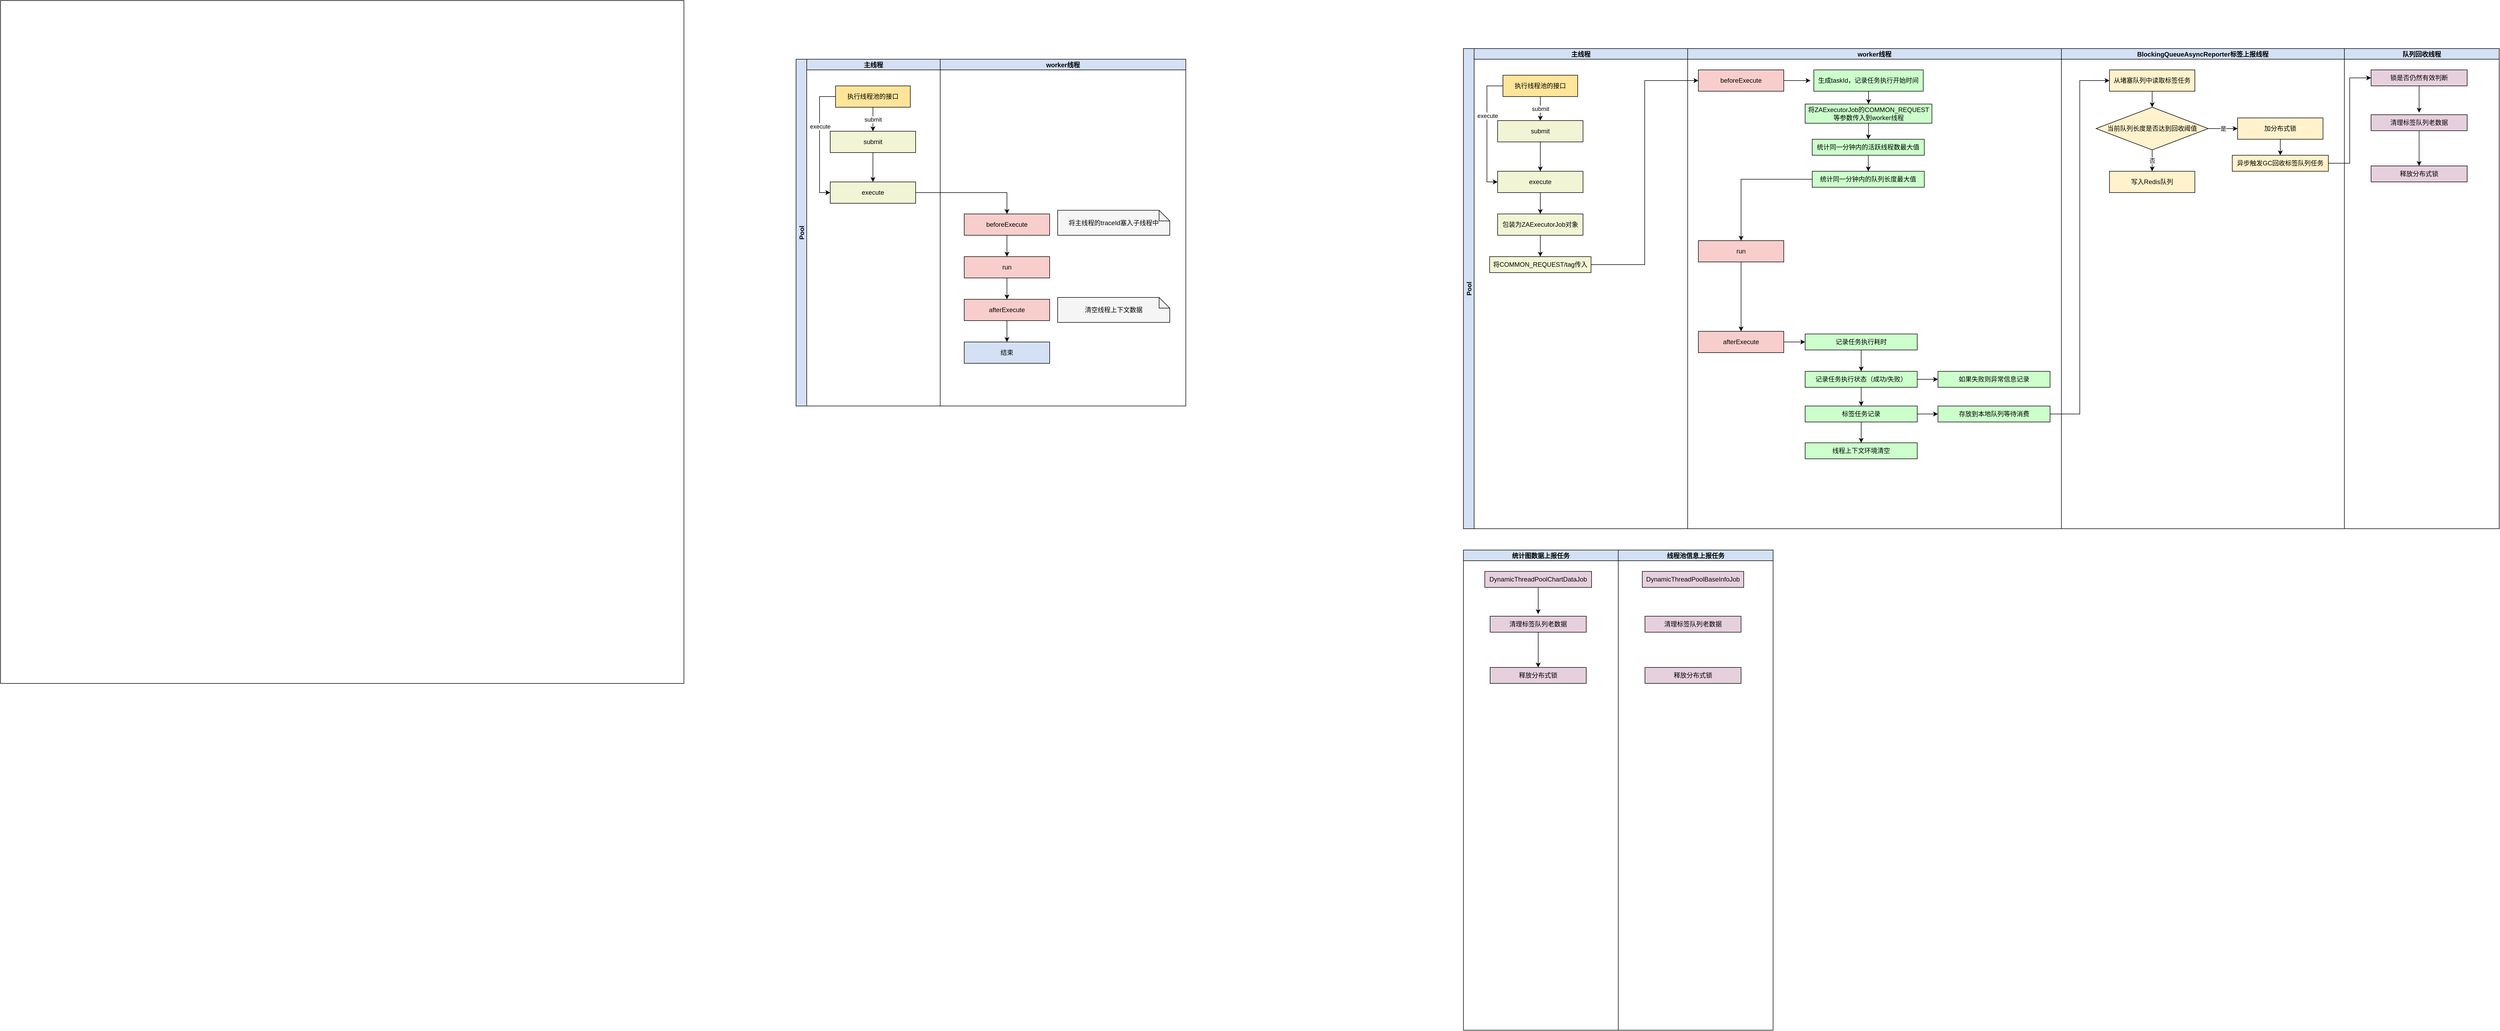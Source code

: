 <mxfile version="17.4.5" type="github">
  <diagram id="nAI1KLYSaczWMPc24v9q" name="Page-1">
    <mxGraphModel dx="3408" dy="812" grid="1" gridSize="10" guides="1" tooltips="1" connect="1" arrows="1" fold="1" page="1" pageScale="1" pageWidth="827" pageHeight="1169" math="0" shadow="0">
      <root>
        <mxCell id="0" />
        <mxCell id="1" parent="0" />
        <mxCell id="86NrVQ4LitImo1cRGKoc-45" value="" style="whiteSpace=wrap;html=1;aspect=fixed;fillColor=#FFFFFF;" parent="1" vertex="1">
          <mxGeometry x="-1300" y="340" width="1280" height="1280" as="geometry" />
        </mxCell>
        <mxCell id="86NrVQ4LitImo1cRGKoc-29" value="Pool" style="swimlane;childLayout=stackLayout;resizeParent=1;resizeParentMax=0;startSize=20;horizontal=0;horizontalStack=1;fillColor=#D4E1F5;" parent="1" vertex="1">
          <mxGeometry x="190" y="450" width="730" height="650" as="geometry" />
        </mxCell>
        <mxCell id="86NrVQ4LitImo1cRGKoc-30" value="主线程" style="swimlane;startSize=20;fillColor=#D4E1F5;" parent="86NrVQ4LitImo1cRGKoc-29" vertex="1">
          <mxGeometry x="20" width="250" height="650" as="geometry" />
        </mxCell>
        <mxCell id="86NrVQ4LitImo1cRGKoc-35" style="edgeStyle=orthogonalEdgeStyle;rounded=0;orthogonalLoop=1;jettySize=auto;html=1;" parent="86NrVQ4LitImo1cRGKoc-30" source="86NrVQ4LitImo1cRGKoc-12" target="86NrVQ4LitImo1cRGKoc-1" edge="1">
          <mxGeometry relative="1" as="geometry" />
        </mxCell>
        <mxCell id="86NrVQ4LitImo1cRGKoc-12" value="submit" style="rounded=0;whiteSpace=wrap;html=1;fillColor=#F2F5D5;" parent="86NrVQ4LitImo1cRGKoc-30" vertex="1">
          <mxGeometry x="44" y="135" width="160" height="40" as="geometry" />
        </mxCell>
        <mxCell id="86NrVQ4LitImo1cRGKoc-1" value="execute" style="rounded=0;whiteSpace=wrap;html=1;fillColor=#F2F5D5;" parent="86NrVQ4LitImo1cRGKoc-30" vertex="1">
          <mxGeometry x="44" y="230" width="160" height="40" as="geometry" />
        </mxCell>
        <mxCell id="86NrVQ4LitImo1cRGKoc-34" value="submit" style="edgeStyle=orthogonalEdgeStyle;rounded=0;orthogonalLoop=1;jettySize=auto;html=1;entryX=0.5;entryY=0;entryDx=0;entryDy=0;" parent="86NrVQ4LitImo1cRGKoc-30" source="86NrVQ4LitImo1cRGKoc-16" target="86NrVQ4LitImo1cRGKoc-12" edge="1">
          <mxGeometry relative="1" as="geometry" />
        </mxCell>
        <mxCell id="86NrVQ4LitImo1cRGKoc-36" style="edgeStyle=orthogonalEdgeStyle;rounded=0;orthogonalLoop=1;jettySize=auto;html=1;entryX=0;entryY=0.5;entryDx=0;entryDy=0;" parent="86NrVQ4LitImo1cRGKoc-30" source="86NrVQ4LitImo1cRGKoc-16" target="86NrVQ4LitImo1cRGKoc-1" edge="1">
          <mxGeometry relative="1" as="geometry">
            <Array as="points">
              <mxPoint x="24" y="70" />
              <mxPoint x="24" y="250" />
            </Array>
          </mxGeometry>
        </mxCell>
        <mxCell id="86NrVQ4LitImo1cRGKoc-38" value="execute" style="edgeLabel;html=1;align=center;verticalAlign=middle;resizable=0;points=[];" parent="86NrVQ4LitImo1cRGKoc-36" vertex="1" connectable="0">
          <mxGeometry x="-0.257" y="1" relative="1" as="geometry">
            <mxPoint as="offset" />
          </mxGeometry>
        </mxCell>
        <mxCell id="86NrVQ4LitImo1cRGKoc-16" value="执行线程池的接口" style="rounded=0;whiteSpace=wrap;html=1;fillColor=#FFE599;" parent="86NrVQ4LitImo1cRGKoc-30" vertex="1">
          <mxGeometry x="54" y="50" width="140" height="40" as="geometry" />
        </mxCell>
        <mxCell id="86NrVQ4LitImo1cRGKoc-31" value="worker线程" style="swimlane;startSize=20;fillColor=#D4E1F5;" parent="86NrVQ4LitImo1cRGKoc-29" vertex="1">
          <mxGeometry x="270" width="460" height="650" as="geometry" />
        </mxCell>
        <mxCell id="86NrVQ4LitImo1cRGKoc-3" value="beforeExecute" style="rounded=0;whiteSpace=wrap;html=1;fillColor=#F8CECC;" parent="86NrVQ4LitImo1cRGKoc-31" vertex="1">
          <mxGeometry x="45" y="290" width="160" height="40" as="geometry" />
        </mxCell>
        <mxCell id="86NrVQ4LitImo1cRGKoc-4" value="afterExecute" style="rounded=0;whiteSpace=wrap;html=1;fillColor=#F8CECC;" parent="86NrVQ4LitImo1cRGKoc-31" vertex="1">
          <mxGeometry x="45" y="450" width="160" height="40" as="geometry" />
        </mxCell>
        <mxCell id="86NrVQ4LitImo1cRGKoc-11" style="edgeStyle=orthogonalEdgeStyle;rounded=0;orthogonalLoop=1;jettySize=auto;html=1;" parent="86NrVQ4LitImo1cRGKoc-31" source="86NrVQ4LitImo1cRGKoc-9" target="86NrVQ4LitImo1cRGKoc-4" edge="1">
          <mxGeometry relative="1" as="geometry" />
        </mxCell>
        <mxCell id="86NrVQ4LitImo1cRGKoc-9" value="run" style="rounded=0;whiteSpace=wrap;html=1;fillColor=#F8CECC;" parent="86NrVQ4LitImo1cRGKoc-31" vertex="1">
          <mxGeometry x="45" y="370" width="160" height="40" as="geometry" />
        </mxCell>
        <mxCell id="86NrVQ4LitImo1cRGKoc-10" style="edgeStyle=orthogonalEdgeStyle;rounded=0;orthogonalLoop=1;jettySize=auto;html=1;" parent="86NrVQ4LitImo1cRGKoc-31" source="86NrVQ4LitImo1cRGKoc-3" target="86NrVQ4LitImo1cRGKoc-9" edge="1">
          <mxGeometry relative="1" as="geometry" />
        </mxCell>
        <mxCell id="86NrVQ4LitImo1cRGKoc-21" value="结束" style="rounded=0;whiteSpace=wrap;html=1;fillColor=#D4E1F5;" parent="86NrVQ4LitImo1cRGKoc-31" vertex="1">
          <mxGeometry x="45" y="530" width="160" height="40" as="geometry" />
        </mxCell>
        <mxCell id="86NrVQ4LitImo1cRGKoc-22" style="edgeStyle=orthogonalEdgeStyle;rounded=0;orthogonalLoop=1;jettySize=auto;html=1;" parent="86NrVQ4LitImo1cRGKoc-31" source="86NrVQ4LitImo1cRGKoc-4" target="86NrVQ4LitImo1cRGKoc-21" edge="1">
          <mxGeometry relative="1" as="geometry" />
        </mxCell>
        <mxCell id="86NrVQ4LitImo1cRGKoc-41" value="将主线程的traceId塞入子线程中" style="shape=note;size=20;whiteSpace=wrap;html=1;fillColor=#F5F5F5;" parent="86NrVQ4LitImo1cRGKoc-31" vertex="1">
          <mxGeometry x="220" y="283.13" width="210" height="46.87" as="geometry" />
        </mxCell>
        <mxCell id="86NrVQ4LitImo1cRGKoc-44" value="清空线程上下文数据" style="shape=note;size=20;whiteSpace=wrap;html=1;fillColor=#F5F5F5;" parent="86NrVQ4LitImo1cRGKoc-31" vertex="1">
          <mxGeometry x="220" y="446.56" width="210" height="46.87" as="geometry" />
        </mxCell>
        <mxCell id="86NrVQ4LitImo1cRGKoc-39" style="edgeStyle=orthogonalEdgeStyle;rounded=0;orthogonalLoop=1;jettySize=auto;html=1;entryX=0.5;entryY=0;entryDx=0;entryDy=0;" parent="86NrVQ4LitImo1cRGKoc-29" source="86NrVQ4LitImo1cRGKoc-1" target="86NrVQ4LitImo1cRGKoc-3" edge="1">
          <mxGeometry relative="1" as="geometry" />
        </mxCell>
        <mxCell id="XTI7c0Vjb2D2F38PPejS-1" value="Pool" style="swimlane;childLayout=stackLayout;resizeParent=1;resizeParentMax=0;startSize=20;horizontal=0;horizontalStack=1;fillColor=#D4E1F5;" vertex="1" parent="1">
          <mxGeometry x="1440" y="430" width="420" height="900" as="geometry" />
        </mxCell>
        <mxCell id="XTI7c0Vjb2D2F38PPejS-2" value="主线程" style="swimlane;startSize=20;fillColor=#D4E1F5;" vertex="1" parent="XTI7c0Vjb2D2F38PPejS-1">
          <mxGeometry x="20" width="400" height="900" as="geometry" />
        </mxCell>
        <mxCell id="XTI7c0Vjb2D2F38PPejS-3" style="edgeStyle=orthogonalEdgeStyle;rounded=0;orthogonalLoop=1;jettySize=auto;html=1;" edge="1" parent="XTI7c0Vjb2D2F38PPejS-2" source="XTI7c0Vjb2D2F38PPejS-4" target="XTI7c0Vjb2D2F38PPejS-5">
          <mxGeometry relative="1" as="geometry" />
        </mxCell>
        <mxCell id="XTI7c0Vjb2D2F38PPejS-4" value="submit" style="rounded=0;whiteSpace=wrap;html=1;fillColor=#F2F5D5;" vertex="1" parent="XTI7c0Vjb2D2F38PPejS-2">
          <mxGeometry x="44" y="135" width="160" height="40" as="geometry" />
        </mxCell>
        <mxCell id="XTI7c0Vjb2D2F38PPejS-22" style="edgeStyle=orthogonalEdgeStyle;rounded=0;orthogonalLoop=1;jettySize=auto;html=1;entryX=0.5;entryY=0;entryDx=0;entryDy=0;" edge="1" parent="XTI7c0Vjb2D2F38PPejS-2" source="XTI7c0Vjb2D2F38PPejS-5" target="XTI7c0Vjb2D2F38PPejS-21">
          <mxGeometry relative="1" as="geometry" />
        </mxCell>
        <mxCell id="XTI7c0Vjb2D2F38PPejS-5" value="execute" style="rounded=0;whiteSpace=wrap;html=1;fillColor=#F2F5D5;" vertex="1" parent="XTI7c0Vjb2D2F38PPejS-2">
          <mxGeometry x="44" y="230" width="160" height="40" as="geometry" />
        </mxCell>
        <mxCell id="XTI7c0Vjb2D2F38PPejS-6" value="submit" style="edgeStyle=orthogonalEdgeStyle;rounded=0;orthogonalLoop=1;jettySize=auto;html=1;entryX=0.5;entryY=0;entryDx=0;entryDy=0;" edge="1" parent="XTI7c0Vjb2D2F38PPejS-2" source="XTI7c0Vjb2D2F38PPejS-9" target="XTI7c0Vjb2D2F38PPejS-4">
          <mxGeometry relative="1" as="geometry" />
        </mxCell>
        <mxCell id="XTI7c0Vjb2D2F38PPejS-7" style="edgeStyle=orthogonalEdgeStyle;rounded=0;orthogonalLoop=1;jettySize=auto;html=1;entryX=0;entryY=0.5;entryDx=0;entryDy=0;" edge="1" parent="XTI7c0Vjb2D2F38PPejS-2" source="XTI7c0Vjb2D2F38PPejS-9" target="XTI7c0Vjb2D2F38PPejS-5">
          <mxGeometry relative="1" as="geometry">
            <Array as="points">
              <mxPoint x="24" y="70" />
              <mxPoint x="24" y="250" />
            </Array>
          </mxGeometry>
        </mxCell>
        <mxCell id="XTI7c0Vjb2D2F38PPejS-8" value="execute" style="edgeLabel;html=1;align=center;verticalAlign=middle;resizable=0;points=[];" vertex="1" connectable="0" parent="XTI7c0Vjb2D2F38PPejS-7">
          <mxGeometry x="-0.257" y="1" relative="1" as="geometry">
            <mxPoint as="offset" />
          </mxGeometry>
        </mxCell>
        <mxCell id="XTI7c0Vjb2D2F38PPejS-9" value="执行线程池的接口" style="rounded=0;whiteSpace=wrap;html=1;fillColor=#FFE599;" vertex="1" parent="XTI7c0Vjb2D2F38PPejS-2">
          <mxGeometry x="54" y="50" width="140" height="40" as="geometry" />
        </mxCell>
        <mxCell id="XTI7c0Vjb2D2F38PPejS-58" style="edgeStyle=orthogonalEdgeStyle;rounded=0;orthogonalLoop=1;jettySize=auto;html=1;entryX=0.5;entryY=0;entryDx=0;entryDy=0;" edge="1" parent="XTI7c0Vjb2D2F38PPejS-2" source="XTI7c0Vjb2D2F38PPejS-21" target="XTI7c0Vjb2D2F38PPejS-46">
          <mxGeometry relative="1" as="geometry" />
        </mxCell>
        <mxCell id="XTI7c0Vjb2D2F38PPejS-21" value="包装为ZAExecutorJob对象" style="rounded=0;whiteSpace=wrap;html=1;fillColor=#F2F5D5;" vertex="1" parent="XTI7c0Vjb2D2F38PPejS-2">
          <mxGeometry x="44" y="310" width="160" height="40" as="geometry" />
        </mxCell>
        <mxCell id="XTI7c0Vjb2D2F38PPejS-46" value="将COMMON_REQUEST/tag传入" style="rounded=0;whiteSpace=wrap;html=1;fillColor=#F2F5D5;" vertex="1" parent="XTI7c0Vjb2D2F38PPejS-2">
          <mxGeometry x="29" y="390" width="190" height="30" as="geometry" />
        </mxCell>
        <mxCell id="XTI7c0Vjb2D2F38PPejS-10" value="worker线程" style="swimlane;startSize=20;fillColor=#D4E1F5;" vertex="1" parent="1">
          <mxGeometry x="1860" y="430" width="700" height="900" as="geometry" />
        </mxCell>
        <mxCell id="XTI7c0Vjb2D2F38PPejS-11" value="beforeExecute" style="rounded=0;whiteSpace=wrap;html=1;fillColor=#F8CECC;" vertex="1" parent="XTI7c0Vjb2D2F38PPejS-10">
          <mxGeometry x="20" y="40" width="160" height="40" as="geometry" />
        </mxCell>
        <mxCell id="XTI7c0Vjb2D2F38PPejS-63" style="edgeStyle=orthogonalEdgeStyle;rounded=0;orthogonalLoop=1;jettySize=auto;html=1;entryX=0.5;entryY=0;entryDx=0;entryDy=0;" edge="1" parent="XTI7c0Vjb2D2F38PPejS-10" source="XTI7c0Vjb2D2F38PPejS-24" target="XTI7c0Vjb2D2F38PPejS-60">
          <mxGeometry relative="1" as="geometry" />
        </mxCell>
        <mxCell id="XTI7c0Vjb2D2F38PPejS-24" value="生成taskId，记录任务执行开始时间" style="rounded=0;whiteSpace=wrap;html=1;fillColor=#CCFFCC;" vertex="1" parent="XTI7c0Vjb2D2F38PPejS-10">
          <mxGeometry x="236.25" y="40" width="205" height="40" as="geometry" />
        </mxCell>
        <mxCell id="XTI7c0Vjb2D2F38PPejS-37" style="edgeStyle=orthogonalEdgeStyle;rounded=0;orthogonalLoop=1;jettySize=auto;html=1;" edge="1" parent="XTI7c0Vjb2D2F38PPejS-10" source="XTI7c0Vjb2D2F38PPejS-30" target="XTI7c0Vjb2D2F38PPejS-36">
          <mxGeometry relative="1" as="geometry" />
        </mxCell>
        <mxCell id="XTI7c0Vjb2D2F38PPejS-30" value="统计同一分钟内的活跃线程数最大值" style="rounded=0;whiteSpace=wrap;html=1;fillColor=#CCFFCC;" vertex="1" parent="XTI7c0Vjb2D2F38PPejS-10">
          <mxGeometry x="233.25" y="170" width="210" height="30" as="geometry" />
        </mxCell>
        <mxCell id="XTI7c0Vjb2D2F38PPejS-67" style="edgeStyle=orthogonalEdgeStyle;rounded=0;orthogonalLoop=1;jettySize=auto;html=1;entryX=0.5;entryY=0;entryDx=0;entryDy=0;" edge="1" parent="XTI7c0Vjb2D2F38PPejS-10" source="XTI7c0Vjb2D2F38PPejS-36" target="XTI7c0Vjb2D2F38PPejS-41">
          <mxGeometry relative="1" as="geometry" />
        </mxCell>
        <mxCell id="XTI7c0Vjb2D2F38PPejS-36" value="统计同一分钟内的队列长度最大值" style="rounded=0;whiteSpace=wrap;html=1;fillColor=#CCFFCC;" vertex="1" parent="XTI7c0Vjb2D2F38PPejS-10">
          <mxGeometry x="233.25" y="230" width="210" height="30" as="geometry" />
        </mxCell>
        <mxCell id="XTI7c0Vjb2D2F38PPejS-44" style="edgeStyle=orthogonalEdgeStyle;rounded=0;orthogonalLoop=1;jettySize=auto;html=1;entryX=0.5;entryY=0;entryDx=0;entryDy=0;" edge="1" parent="XTI7c0Vjb2D2F38PPejS-10" source="XTI7c0Vjb2D2F38PPejS-41" target="XTI7c0Vjb2D2F38PPejS-43">
          <mxGeometry relative="1" as="geometry" />
        </mxCell>
        <mxCell id="XTI7c0Vjb2D2F38PPejS-41" value="run" style="rounded=0;whiteSpace=wrap;html=1;fillColor=#F8CECC;" vertex="1" parent="XTI7c0Vjb2D2F38PPejS-10">
          <mxGeometry x="20" y="360" width="160" height="40" as="geometry" />
        </mxCell>
        <mxCell id="XTI7c0Vjb2D2F38PPejS-75" style="edgeStyle=orthogonalEdgeStyle;rounded=0;orthogonalLoop=1;jettySize=auto;html=1;entryX=0;entryY=0.5;entryDx=0;entryDy=0;" edge="1" parent="XTI7c0Vjb2D2F38PPejS-10" source="XTI7c0Vjb2D2F38PPejS-43" target="XTI7c0Vjb2D2F38PPejS-70">
          <mxGeometry relative="1" as="geometry" />
        </mxCell>
        <mxCell id="XTI7c0Vjb2D2F38PPejS-43" value="afterExecute" style="rounded=0;whiteSpace=wrap;html=1;fillColor=#F8CECC;" vertex="1" parent="XTI7c0Vjb2D2F38PPejS-10">
          <mxGeometry x="20" y="530" width="160" height="40" as="geometry" />
        </mxCell>
        <mxCell id="XTI7c0Vjb2D2F38PPejS-66" style="edgeStyle=orthogonalEdgeStyle;rounded=0;orthogonalLoop=1;jettySize=auto;html=1;entryX=0.5;entryY=0;entryDx=0;entryDy=0;" edge="1" parent="XTI7c0Vjb2D2F38PPejS-10" source="XTI7c0Vjb2D2F38PPejS-60" target="XTI7c0Vjb2D2F38PPejS-30">
          <mxGeometry relative="1" as="geometry" />
        </mxCell>
        <mxCell id="XTI7c0Vjb2D2F38PPejS-60" value="将ZAExecutorJob的COMMON_REQUEST等参数传入到worker线程" style="rounded=0;whiteSpace=wrap;html=1;fillColor=#CCFFCC;" vertex="1" parent="XTI7c0Vjb2D2F38PPejS-10">
          <mxGeometry x="220" y="104" width="237.5" height="36" as="geometry" />
        </mxCell>
        <mxCell id="XTI7c0Vjb2D2F38PPejS-74" style="edgeStyle=orthogonalEdgeStyle;rounded=0;orthogonalLoop=1;jettySize=auto;html=1;" edge="1" parent="XTI7c0Vjb2D2F38PPejS-10" source="XTI7c0Vjb2D2F38PPejS-70" target="XTI7c0Vjb2D2F38PPejS-71">
          <mxGeometry relative="1" as="geometry" />
        </mxCell>
        <mxCell id="XTI7c0Vjb2D2F38PPejS-70" value="记录任务执行耗时" style="rounded=0;whiteSpace=wrap;html=1;fillColor=#CCFFCC;" vertex="1" parent="XTI7c0Vjb2D2F38PPejS-10">
          <mxGeometry x="220" y="535" width="210" height="30" as="geometry" />
        </mxCell>
        <mxCell id="XTI7c0Vjb2D2F38PPejS-77" style="edgeStyle=orthogonalEdgeStyle;rounded=0;orthogonalLoop=1;jettySize=auto;html=1;entryX=0.5;entryY=0;entryDx=0;entryDy=0;" edge="1" parent="XTI7c0Vjb2D2F38PPejS-10" source="XTI7c0Vjb2D2F38PPejS-71" target="XTI7c0Vjb2D2F38PPejS-76">
          <mxGeometry relative="1" as="geometry" />
        </mxCell>
        <mxCell id="XTI7c0Vjb2D2F38PPejS-71" value="记录任务执行状态（成功/失败）" style="rounded=0;whiteSpace=wrap;html=1;fillColor=#CCFFCC;" vertex="1" parent="XTI7c0Vjb2D2F38PPejS-10">
          <mxGeometry x="220" y="605" width="210" height="30" as="geometry" />
        </mxCell>
        <mxCell id="XTI7c0Vjb2D2F38PPejS-73" value="如果失败则异常信息记录" style="rounded=0;whiteSpace=wrap;html=1;fillColor=#CCFFCC;" vertex="1" parent="XTI7c0Vjb2D2F38PPejS-10">
          <mxGeometry x="468.75" y="605" width="210" height="30" as="geometry" />
        </mxCell>
        <mxCell id="XTI7c0Vjb2D2F38PPejS-79" style="edgeStyle=orthogonalEdgeStyle;rounded=0;orthogonalLoop=1;jettySize=auto;html=1;entryX=0;entryY=0.5;entryDx=0;entryDy=0;" edge="1" parent="XTI7c0Vjb2D2F38PPejS-10" source="XTI7c0Vjb2D2F38PPejS-76" target="XTI7c0Vjb2D2F38PPejS-78">
          <mxGeometry relative="1" as="geometry" />
        </mxCell>
        <mxCell id="XTI7c0Vjb2D2F38PPejS-81" value="" style="edgeStyle=orthogonalEdgeStyle;rounded=0;orthogonalLoop=1;jettySize=auto;html=1;" edge="1" parent="XTI7c0Vjb2D2F38PPejS-10" source="XTI7c0Vjb2D2F38PPejS-76" target="XTI7c0Vjb2D2F38PPejS-80">
          <mxGeometry relative="1" as="geometry" />
        </mxCell>
        <mxCell id="XTI7c0Vjb2D2F38PPejS-76" value="标签任务记录" style="rounded=0;whiteSpace=wrap;html=1;fillColor=#CCFFCC;" vertex="1" parent="XTI7c0Vjb2D2F38PPejS-10">
          <mxGeometry x="220" y="670" width="210" height="30" as="geometry" />
        </mxCell>
        <mxCell id="XTI7c0Vjb2D2F38PPejS-78" value="存放到本地队列等待消费" style="rounded=0;whiteSpace=wrap;html=1;fillColor=#CCFFCC;" vertex="1" parent="XTI7c0Vjb2D2F38PPejS-10">
          <mxGeometry x="468.75" y="670" width="210" height="30" as="geometry" />
        </mxCell>
        <mxCell id="XTI7c0Vjb2D2F38PPejS-80" value="线程上下文环境清空" style="rounded=0;whiteSpace=wrap;html=1;fillColor=#CCFFCC;" vertex="1" parent="XTI7c0Vjb2D2F38PPejS-10">
          <mxGeometry x="220" y="739" width="210" height="30" as="geometry" />
        </mxCell>
        <mxCell id="XTI7c0Vjb2D2F38PPejS-59" style="edgeStyle=orthogonalEdgeStyle;rounded=0;orthogonalLoop=1;jettySize=auto;html=1;entryX=0;entryY=0.5;entryDx=0;entryDy=0;" edge="1" parent="1" source="XTI7c0Vjb2D2F38PPejS-46" target="XTI7c0Vjb2D2F38PPejS-11">
          <mxGeometry relative="1" as="geometry" />
        </mxCell>
        <mxCell id="XTI7c0Vjb2D2F38PPejS-68" style="edgeStyle=orthogonalEdgeStyle;rounded=0;orthogonalLoop=1;jettySize=auto;html=1;" edge="1" parent="1" source="XTI7c0Vjb2D2F38PPejS-11">
          <mxGeometry relative="1" as="geometry">
            <mxPoint x="2090" y="490" as="targetPoint" />
          </mxGeometry>
        </mxCell>
        <mxCell id="XTI7c0Vjb2D2F38PPejS-72" style="edgeStyle=orthogonalEdgeStyle;rounded=0;orthogonalLoop=1;jettySize=auto;html=1;" edge="1" parent="1" source="XTI7c0Vjb2D2F38PPejS-71">
          <mxGeometry relative="1" as="geometry">
            <mxPoint x="2328.75" y="1050" as="targetPoint" />
          </mxGeometry>
        </mxCell>
        <mxCell id="XTI7c0Vjb2D2F38PPejS-107" value="BlockingQueueAsyncReporter标签上报线程" style="swimlane;startSize=20;fillColor=#D4E1F5;" vertex="1" parent="1">
          <mxGeometry x="2560" y="430" width="530" height="900" as="geometry" />
        </mxCell>
        <mxCell id="XTI7c0Vjb2D2F38PPejS-137" style="edgeStyle=orthogonalEdgeStyle;rounded=0;orthogonalLoop=1;jettySize=auto;html=1;entryX=0.5;entryY=0;entryDx=0;entryDy=0;" edge="1" parent="XTI7c0Vjb2D2F38PPejS-107" source="XTI7c0Vjb2D2F38PPejS-132" target="XTI7c0Vjb2D2F38PPejS-136">
          <mxGeometry relative="1" as="geometry" />
        </mxCell>
        <mxCell id="XTI7c0Vjb2D2F38PPejS-132" value="从堵塞队列中读取标签任务" style="rounded=0;whiteSpace=wrap;html=1;fillColor=#FFF2CC;" vertex="1" parent="XTI7c0Vjb2D2F38PPejS-107">
          <mxGeometry x="90" y="40" width="160" height="40" as="geometry" />
        </mxCell>
        <mxCell id="XTI7c0Vjb2D2F38PPejS-139" value="否" style="edgeStyle=orthogonalEdgeStyle;rounded=0;orthogonalLoop=1;jettySize=auto;html=1;" edge="1" parent="XTI7c0Vjb2D2F38PPejS-107" source="XTI7c0Vjb2D2F38PPejS-136" target="XTI7c0Vjb2D2F38PPejS-138">
          <mxGeometry relative="1" as="geometry" />
        </mxCell>
        <mxCell id="XTI7c0Vjb2D2F38PPejS-141" value="是" style="edgeStyle=orthogonalEdgeStyle;rounded=0;orthogonalLoop=1;jettySize=auto;html=1;entryX=0;entryY=0.5;entryDx=0;entryDy=0;" edge="1" parent="XTI7c0Vjb2D2F38PPejS-107" source="XTI7c0Vjb2D2F38PPejS-136" target="XTI7c0Vjb2D2F38PPejS-140">
          <mxGeometry relative="1" as="geometry" />
        </mxCell>
        <mxCell id="XTI7c0Vjb2D2F38PPejS-136" value="&lt;span&gt;当前队列长度是否达到回收阈值&lt;/span&gt;" style="rhombus;whiteSpace=wrap;html=1;fillColor=#FFF2CC;" vertex="1" parent="XTI7c0Vjb2D2F38PPejS-107">
          <mxGeometry x="65" y="110" width="210" height="80" as="geometry" />
        </mxCell>
        <mxCell id="XTI7c0Vjb2D2F38PPejS-138" value="写入Redis队列" style="rounded=0;whiteSpace=wrap;html=1;fillColor=#FFF2CC;" vertex="1" parent="XTI7c0Vjb2D2F38PPejS-107">
          <mxGeometry x="90" y="230" width="160" height="40" as="geometry" />
        </mxCell>
        <mxCell id="XTI7c0Vjb2D2F38PPejS-151" style="edgeStyle=orthogonalEdgeStyle;rounded=0;orthogonalLoop=1;jettySize=auto;html=1;entryX=0.5;entryY=0;entryDx=0;entryDy=0;" edge="1" parent="XTI7c0Vjb2D2F38PPejS-107" source="XTI7c0Vjb2D2F38PPejS-140" target="XTI7c0Vjb2D2F38PPejS-150">
          <mxGeometry relative="1" as="geometry" />
        </mxCell>
        <mxCell id="XTI7c0Vjb2D2F38PPejS-140" value="加分布式锁" style="rounded=0;whiteSpace=wrap;html=1;fillColor=#FFF2CC;" vertex="1" parent="XTI7c0Vjb2D2F38PPejS-107">
          <mxGeometry x="330" y="130" width="160" height="40" as="geometry" />
        </mxCell>
        <mxCell id="XTI7c0Vjb2D2F38PPejS-150" value="异步触发GC回收标签队列任务" style="rounded=0;whiteSpace=wrap;html=1;fillColor=#FFF2CC;" vertex="1" parent="XTI7c0Vjb2D2F38PPejS-107">
          <mxGeometry x="320" y="200" width="180" height="30" as="geometry" />
        </mxCell>
        <mxCell id="XTI7c0Vjb2D2F38PPejS-133" style="edgeStyle=orthogonalEdgeStyle;rounded=0;orthogonalLoop=1;jettySize=auto;html=1;entryX=0;entryY=0.5;entryDx=0;entryDy=0;" edge="1" parent="1" source="XTI7c0Vjb2D2F38PPejS-78" target="XTI7c0Vjb2D2F38PPejS-132">
          <mxGeometry relative="1" as="geometry" />
        </mxCell>
        <mxCell id="XTI7c0Vjb2D2F38PPejS-162" value="队列回收线程" style="swimlane;startSize=20;fillColor=#D4E1F5;" vertex="1" parent="1">
          <mxGeometry x="3090" y="430" width="290" height="900" as="geometry" />
        </mxCell>
        <mxCell id="XTI7c0Vjb2D2F38PPejS-172" value="锁是否仍然有效判断" style="rounded=0;whiteSpace=wrap;html=1;fillColor=#E6D0DE;" vertex="1" parent="XTI7c0Vjb2D2F38PPejS-162">
          <mxGeometry x="50" y="40" width="180" height="30" as="geometry" />
        </mxCell>
        <mxCell id="XTI7c0Vjb2D2F38PPejS-175" value="清理标签队列老数据" style="rounded=0;whiteSpace=wrap;html=1;fillColor=#E6D0DE;" vertex="1" parent="XTI7c0Vjb2D2F38PPejS-162">
          <mxGeometry x="50" y="124" width="180" height="30" as="geometry" />
        </mxCell>
        <mxCell id="XTI7c0Vjb2D2F38PPejS-177" value="释放分布式锁" style="rounded=0;whiteSpace=wrap;html=1;fillColor=#E6D0DE;" vertex="1" parent="XTI7c0Vjb2D2F38PPejS-162">
          <mxGeometry x="50" y="220" width="180" height="30" as="geometry" />
        </mxCell>
        <mxCell id="XTI7c0Vjb2D2F38PPejS-173" style="edgeStyle=orthogonalEdgeStyle;rounded=0;orthogonalLoop=1;jettySize=auto;html=1;entryX=0;entryY=0.5;entryDx=0;entryDy=0;" edge="1" parent="1" source="XTI7c0Vjb2D2F38PPejS-150" target="XTI7c0Vjb2D2F38PPejS-172">
          <mxGeometry relative="1" as="geometry" />
        </mxCell>
        <mxCell id="XTI7c0Vjb2D2F38PPejS-174" style="edgeStyle=orthogonalEdgeStyle;rounded=0;orthogonalLoop=1;jettySize=auto;html=1;" edge="1" parent="1" source="XTI7c0Vjb2D2F38PPejS-172">
          <mxGeometry relative="1" as="geometry">
            <mxPoint x="3230" y="550" as="targetPoint" />
          </mxGeometry>
        </mxCell>
        <mxCell id="XTI7c0Vjb2D2F38PPejS-176" style="edgeStyle=orthogonalEdgeStyle;rounded=0;orthogonalLoop=1;jettySize=auto;html=1;" edge="1" parent="1" source="XTI7c0Vjb2D2F38PPejS-175">
          <mxGeometry relative="1" as="geometry">
            <mxPoint x="3230" y="650" as="targetPoint" />
          </mxGeometry>
        </mxCell>
        <mxCell id="XTI7c0Vjb2D2F38PPejS-182" value="统计图数据上报任务" style="swimlane;startSize=20;fillColor=#D4E1F5;" vertex="1" parent="1">
          <mxGeometry x="1440" y="1370" width="290" height="900" as="geometry" />
        </mxCell>
        <mxCell id="XTI7c0Vjb2D2F38PPejS-183" value="DynamicThreadPoolChartDataJob" style="rounded=0;whiteSpace=wrap;html=1;fillColor=#E6D0DE;" vertex="1" parent="XTI7c0Vjb2D2F38PPejS-182">
          <mxGeometry x="40" y="40" width="200" height="30" as="geometry" />
        </mxCell>
        <mxCell id="XTI7c0Vjb2D2F38PPejS-184" value="清理标签队列老数据" style="rounded=0;whiteSpace=wrap;html=1;fillColor=#E6D0DE;" vertex="1" parent="XTI7c0Vjb2D2F38PPejS-182">
          <mxGeometry x="50" y="124" width="180" height="30" as="geometry" />
        </mxCell>
        <mxCell id="XTI7c0Vjb2D2F38PPejS-185" value="释放分布式锁" style="rounded=0;whiteSpace=wrap;html=1;fillColor=#E6D0DE;" vertex="1" parent="XTI7c0Vjb2D2F38PPejS-182">
          <mxGeometry x="50" y="220" width="180" height="30" as="geometry" />
        </mxCell>
        <mxCell id="XTI7c0Vjb2D2F38PPejS-186" style="edgeStyle=orthogonalEdgeStyle;rounded=0;orthogonalLoop=1;jettySize=auto;html=1;" edge="1" parent="1" source="XTI7c0Vjb2D2F38PPejS-183">
          <mxGeometry relative="1" as="geometry">
            <mxPoint x="1580" y="1490" as="targetPoint" />
          </mxGeometry>
        </mxCell>
        <mxCell id="XTI7c0Vjb2D2F38PPejS-187" style="edgeStyle=orthogonalEdgeStyle;rounded=0;orthogonalLoop=1;jettySize=auto;html=1;" edge="1" parent="1" source="XTI7c0Vjb2D2F38PPejS-184">
          <mxGeometry relative="1" as="geometry">
            <mxPoint x="1580" y="1590" as="targetPoint" />
          </mxGeometry>
        </mxCell>
        <mxCell id="XTI7c0Vjb2D2F38PPejS-188" value="线程池信息上报任务" style="swimlane;startSize=20;fillColor=#D4E1F5;" vertex="1" parent="1">
          <mxGeometry x="1730" y="1370" width="290" height="900" as="geometry" />
        </mxCell>
        <mxCell id="XTI7c0Vjb2D2F38PPejS-189" value="DynamicThreadPoolBaseInfoJob" style="rounded=0;whiteSpace=wrap;html=1;fillColor=#E6D0DE;" vertex="1" parent="XTI7c0Vjb2D2F38PPejS-188">
          <mxGeometry x="45" y="40" width="190" height="30" as="geometry" />
        </mxCell>
        <mxCell id="XTI7c0Vjb2D2F38PPejS-190" value="清理标签队列老数据" style="rounded=0;whiteSpace=wrap;html=1;fillColor=#E6D0DE;" vertex="1" parent="XTI7c0Vjb2D2F38PPejS-188">
          <mxGeometry x="50" y="124" width="180" height="30" as="geometry" />
        </mxCell>
        <mxCell id="XTI7c0Vjb2D2F38PPejS-191" value="释放分布式锁" style="rounded=0;whiteSpace=wrap;html=1;fillColor=#E6D0DE;" vertex="1" parent="XTI7c0Vjb2D2F38PPejS-188">
          <mxGeometry x="50" y="220" width="180" height="30" as="geometry" />
        </mxCell>
      </root>
    </mxGraphModel>
  </diagram>
</mxfile>
